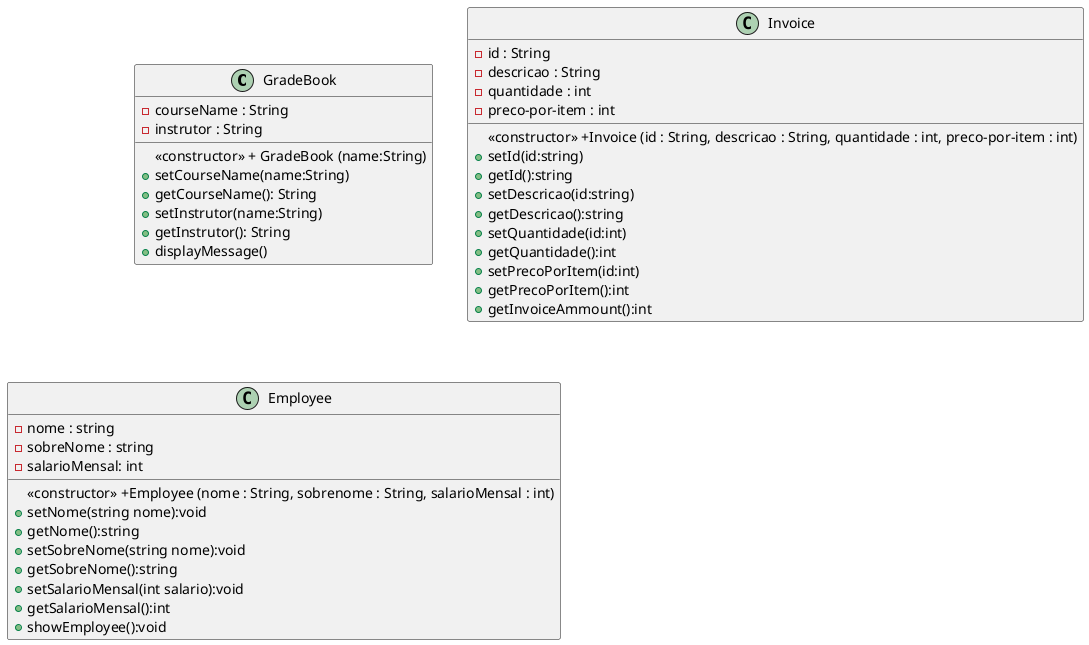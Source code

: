 @startuml
class GradeBook {
  <<constructor>> + GradeBook (name:String)
  - courseName : String
  - instrutor : String
  + setCourseName(name:String)
  + getCourseName(): String
  + setInstrutor(name:String)
  + getInstrutor(): String
  + displayMessage()
}

class Invoice{
  <<constructor>> +Invoice (id : String, descricao : String, quantidade : int, preco-por-item : int)
  - id : String
  - descricao : String
  - quantidade : int
  - preco-por-item : int
  + setId(id:string)
  + getId():string 
  + setDescricao(id:string)
  + getDescricao():string 
  + setQuantidade(id:int)
  + getQuantidade():int
  + setPrecoPorItem(id:int)
  + getPrecoPorItem():int
  + getInvoiceAmmount():int
}

class Employee {
  - nome : string
  - sobreNome : string
  - salarioMensal: int
  <<constructor>> +Employee (nome : String, sobrenome : String, salarioMensal : int)
  + setNome(string nome):void
  + getNome():string
  + setSobreNome(string nome):void
  + getSobreNome():string
  + setSalarioMensal(int salario):void
  + getSalarioMensal():int
  + showEmployee():void
  
}
@enduml